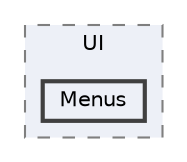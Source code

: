 digraph "Scripts/UI/Menus"
{
 // LATEX_PDF_SIZE
  bgcolor="transparent";
  edge [fontname=Helvetica,fontsize=10,labelfontname=Helvetica,labelfontsize=10];
  node [fontname=Helvetica,fontsize=10,shape=box,height=0.2,width=0.4];
  compound=true
  subgraph clusterdir_cf3cba7cb859b249fb665d794c791dc5 {
    graph [ bgcolor="#edf0f7", pencolor="grey50", label="UI", fontname=Helvetica,fontsize=10 style="filled,dashed", URL="dir_cf3cba7cb859b249fb665d794c791dc5.html",tooltip=""]
  dir_3a1ea4fc27265532435bc2bb2ed9200d [label="Menus", fillcolor="#edf0f7", color="grey25", style="filled,bold", URL="dir_3a1ea4fc27265532435bc2bb2ed9200d.html",tooltip=""];
  }
}

